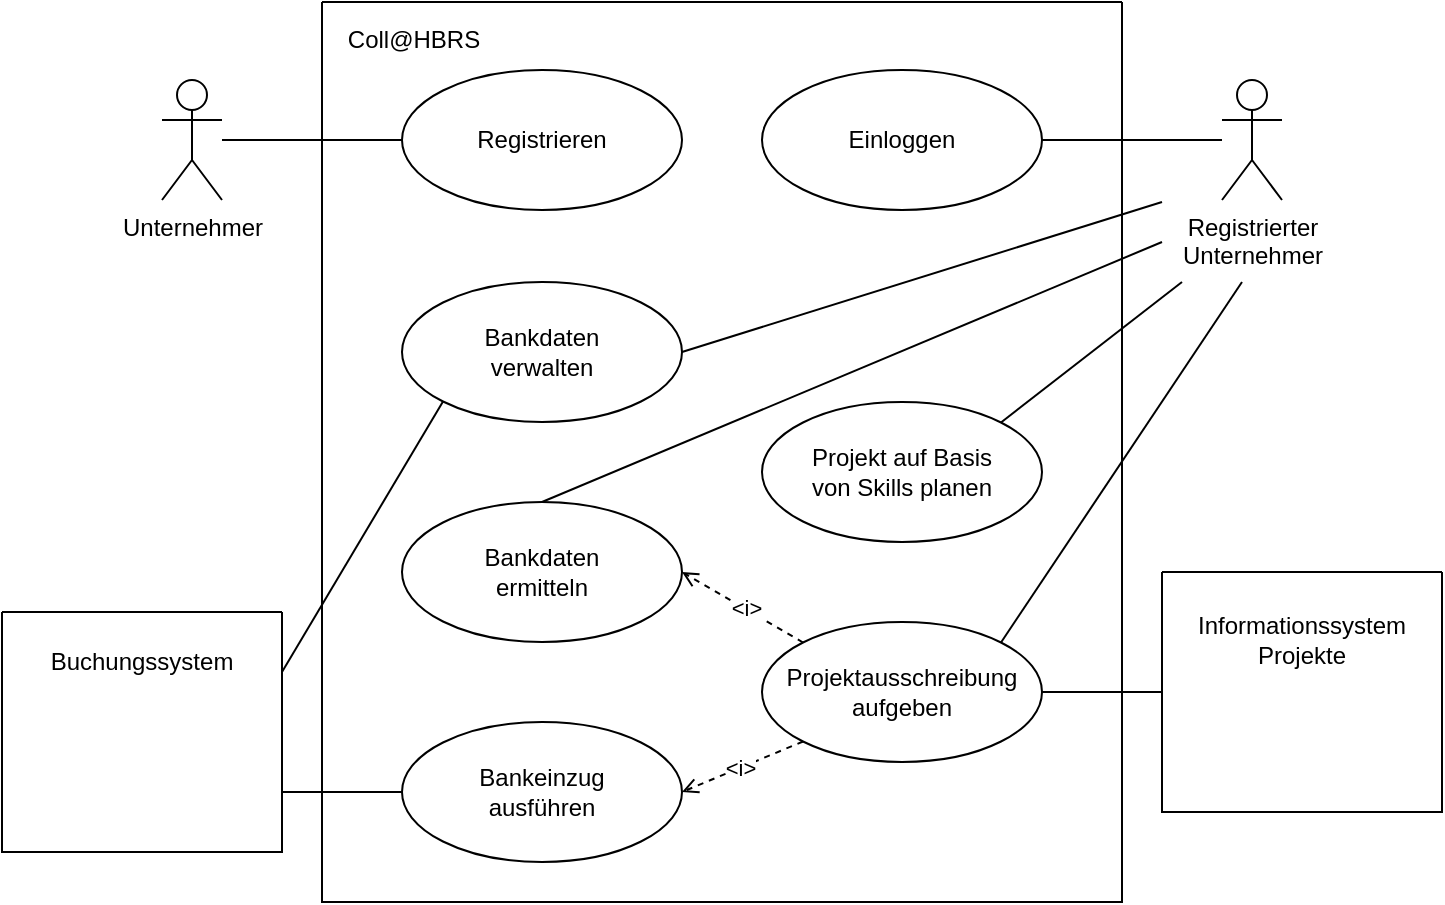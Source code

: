 <mxfile version="22.1.5" type="github">
  <diagram name="Seite-1" id="0DVrrCH61ZPT9TPxcILy">
    <mxGraphModel dx="722" dy="415" grid="1" gridSize="10" guides="1" tooltips="1" connect="1" arrows="1" fold="1" page="1" pageScale="1" pageWidth="1169" pageHeight="827" math="0" shadow="0">
      <root>
        <mxCell id="0" />
        <mxCell id="1" parent="0" />
        <mxCell id="xju300cJYV8iOVyrhgCJ-3" value="" style="swimlane;startSize=0;" parent="1" vertex="1">
          <mxGeometry x="200" y="80" width="400" height="450" as="geometry" />
        </mxCell>
        <mxCell id="xju300cJYV8iOVyrhgCJ-40" value="Coll@HBRS" style="text;html=1;strokeColor=none;fillColor=none;align=center;verticalAlign=middle;whiteSpace=wrap;rounded=0;" parent="xju300cJYV8iOVyrhgCJ-3" vertex="1">
          <mxGeometry x="16" y="4" width="60" height="30" as="geometry" />
        </mxCell>
        <mxCell id="xju300cJYV8iOVyrhgCJ-19" style="rounded=0;orthogonalLoop=1;jettySize=auto;html=1;entryX=0;entryY=0.5;entryDx=0;entryDy=0;endArrow=none;endFill=0;" parent="xju300cJYV8iOVyrhgCJ-3" source="xju300cJYV8iOVyrhgCJ-1" target="xju300cJYV8iOVyrhgCJ-4" edge="1">
          <mxGeometry relative="1" as="geometry" />
        </mxCell>
        <mxCell id="xju300cJYV8iOVyrhgCJ-1" value="Unternehmer" style="shape=umlActor;verticalLabelPosition=bottom;verticalAlign=top;html=1;" parent="xju300cJYV8iOVyrhgCJ-3" vertex="1">
          <mxGeometry x="-80" y="39" width="30" height="60" as="geometry" />
        </mxCell>
        <mxCell id="xju300cJYV8iOVyrhgCJ-4" value="Registrieren" style="ellipse;whiteSpace=wrap;html=1;" parent="xju300cJYV8iOVyrhgCJ-3" vertex="1">
          <mxGeometry x="40" y="34" width="140" height="70" as="geometry" />
        </mxCell>
        <mxCell id="xju300cJYV8iOVyrhgCJ-5" value="Einloggen" style="ellipse;whiteSpace=wrap;html=1;" parent="xju300cJYV8iOVyrhgCJ-3" vertex="1">
          <mxGeometry x="220" y="34" width="140" height="70" as="geometry" />
        </mxCell>
        <mxCell id="xju300cJYV8iOVyrhgCJ-7" value="Bankeinzug&lt;br&gt;ausführen" style="ellipse;whiteSpace=wrap;html=1;" parent="xju300cJYV8iOVyrhgCJ-3" vertex="1">
          <mxGeometry x="40" y="360" width="140" height="70" as="geometry" />
        </mxCell>
        <mxCell id="xju300cJYV8iOVyrhgCJ-8" value="Projekt auf Basis&lt;br&gt;von Skills planen" style="ellipse;whiteSpace=wrap;html=1;" parent="xju300cJYV8iOVyrhgCJ-3" vertex="1">
          <mxGeometry x="220" y="200" width="140" height="70" as="geometry" />
        </mxCell>
        <mxCell id="xju300cJYV8iOVyrhgCJ-15" style="rounded=0;orthogonalLoop=1;jettySize=auto;html=1;exitX=0;exitY=1;exitDx=0;exitDy=0;entryX=1;entryY=0.5;entryDx=0;entryDy=0;dashed=1;endArrow=open;endFill=0;" parent="xju300cJYV8iOVyrhgCJ-3" source="xju300cJYV8iOVyrhgCJ-6" target="xju300cJYV8iOVyrhgCJ-7" edge="1">
          <mxGeometry relative="1" as="geometry" />
        </mxCell>
        <mxCell id="xju300cJYV8iOVyrhgCJ-18" value="&amp;lt;i&amp;gt;" style="edgeLabel;html=1;align=center;verticalAlign=middle;resizable=0;points=[];" parent="xju300cJYV8iOVyrhgCJ-15" vertex="1" connectable="0">
          <mxGeometry x="0.015" relative="1" as="geometry">
            <mxPoint x="-1" as="offset" />
          </mxGeometry>
        </mxCell>
        <mxCell id="xju300cJYV8iOVyrhgCJ-9" value="Bankdaten&lt;br&gt;ermitteln" style="ellipse;whiteSpace=wrap;html=1;" parent="xju300cJYV8iOVyrhgCJ-3" vertex="1">
          <mxGeometry x="40" y="250" width="140" height="70" as="geometry" />
        </mxCell>
        <mxCell id="xju300cJYV8iOVyrhgCJ-13" style="orthogonalLoop=1;jettySize=auto;html=1;exitX=0;exitY=0;exitDx=0;exitDy=0;rounded=0;strokeColor=default;dashed=1;entryX=1;entryY=0.5;entryDx=0;entryDy=0;endArrow=open;endFill=0;" parent="xju300cJYV8iOVyrhgCJ-3" source="xju300cJYV8iOVyrhgCJ-6" target="xju300cJYV8iOVyrhgCJ-9" edge="1">
          <mxGeometry relative="1" as="geometry" />
        </mxCell>
        <mxCell id="xju300cJYV8iOVyrhgCJ-16" value="&amp;lt;i&amp;gt;" style="edgeLabel;html=1;align=center;verticalAlign=middle;resizable=0;points=[];" parent="xju300cJYV8iOVyrhgCJ-13" vertex="1" connectable="0">
          <mxGeometry x="-0.037" y="-1" relative="1" as="geometry">
            <mxPoint as="offset" />
          </mxGeometry>
        </mxCell>
        <mxCell id="xju300cJYV8iOVyrhgCJ-6" value="Projektausschreibung&lt;br&gt;aufgeben" style="ellipse;whiteSpace=wrap;html=1;" parent="xju300cJYV8iOVyrhgCJ-3" vertex="1">
          <mxGeometry x="220" y="310" width="140" height="70" as="geometry" />
        </mxCell>
        <mxCell id="xju300cJYV8iOVyrhgCJ-21" style="rounded=0;orthogonalLoop=1;jettySize=auto;html=1;endArrow=none;endFill=0;" parent="xju300cJYV8iOVyrhgCJ-3" source="xju300cJYV8iOVyrhgCJ-10" target="xju300cJYV8iOVyrhgCJ-5" edge="1">
          <mxGeometry relative="1" as="geometry" />
        </mxCell>
        <mxCell id="xju300cJYV8iOVyrhgCJ-10" value="Registrierter&lt;br&gt;Unternehmer" style="shape=umlActor;verticalLabelPosition=bottom;verticalAlign=top;html=1;" parent="xju300cJYV8iOVyrhgCJ-3" vertex="1">
          <mxGeometry x="450" y="39" width="30" height="60" as="geometry" />
        </mxCell>
        <mxCell id="xju300cJYV8iOVyrhgCJ-22" style="rounded=0;orthogonalLoop=1;jettySize=auto;html=1;endArrow=none;endFill=0;entryX=1;entryY=0;entryDx=0;entryDy=0;" parent="xju300cJYV8iOVyrhgCJ-3" target="xju300cJYV8iOVyrhgCJ-8" edge="1">
          <mxGeometry relative="1" as="geometry">
            <mxPoint x="430" y="140" as="sourcePoint" />
            <mxPoint x="354.497" y="203.251" as="targetPoint" />
          </mxGeometry>
        </mxCell>
        <mxCell id="xju300cJYV8iOVyrhgCJ-23" style="rounded=0;orthogonalLoop=1;jettySize=auto;html=1;endArrow=none;endFill=0;entryX=1;entryY=0;entryDx=0;entryDy=0;" parent="xju300cJYV8iOVyrhgCJ-3" target="xju300cJYV8iOVyrhgCJ-6" edge="1">
          <mxGeometry relative="1" as="geometry">
            <mxPoint x="460" y="140" as="sourcePoint" />
            <mxPoint x="340" y="270" as="targetPoint" />
          </mxGeometry>
        </mxCell>
        <mxCell id="xju300cJYV8iOVyrhgCJ-24" value="" style="swimlane;startSize=0;" parent="xju300cJYV8iOVyrhgCJ-3" vertex="1">
          <mxGeometry x="420" y="285" width="140" height="120" as="geometry" />
        </mxCell>
        <mxCell id="xju300cJYV8iOVyrhgCJ-36" value="Informationssystem Projekte" style="text;html=1;strokeColor=none;fillColor=none;align=center;verticalAlign=middle;whiteSpace=wrap;rounded=0;" parent="xju300cJYV8iOVyrhgCJ-24" vertex="1">
          <mxGeometry x="40" y="19" width="60" height="30" as="geometry" />
        </mxCell>
        <mxCell id="xju300cJYV8iOVyrhgCJ-35" value="" style="swimlane;startSize=0;" parent="xju300cJYV8iOVyrhgCJ-3" vertex="1">
          <mxGeometry x="-160" y="305" width="140" height="120" as="geometry" />
        </mxCell>
        <mxCell id="xju300cJYV8iOVyrhgCJ-37" value="Buchungssystem" style="text;html=1;strokeColor=none;fillColor=none;align=center;verticalAlign=middle;whiteSpace=wrap;rounded=0;" parent="xju300cJYV8iOVyrhgCJ-35" vertex="1">
          <mxGeometry x="40" y="10" width="60" height="30" as="geometry" />
        </mxCell>
        <mxCell id="xju300cJYV8iOVyrhgCJ-38" style="rounded=0;orthogonalLoop=1;jettySize=auto;html=1;exitX=0;exitY=0.5;exitDx=0;exitDy=0;entryX=1;entryY=0.75;entryDx=0;entryDy=0;endArrow=none;endFill=0;" parent="xju300cJYV8iOVyrhgCJ-3" source="xju300cJYV8iOVyrhgCJ-7" target="xju300cJYV8iOVyrhgCJ-35" edge="1">
          <mxGeometry relative="1" as="geometry" />
        </mxCell>
        <mxCell id="xju300cJYV8iOVyrhgCJ-44" style="rounded=0;orthogonalLoop=1;jettySize=auto;html=1;exitX=1;exitY=0.5;exitDx=0;exitDy=0;entryX=0;entryY=0.5;entryDx=0;entryDy=0;endArrow=none;endFill=0;" parent="xju300cJYV8iOVyrhgCJ-3" source="xju300cJYV8iOVyrhgCJ-6" target="xju300cJYV8iOVyrhgCJ-24" edge="1">
          <mxGeometry relative="1" as="geometry" />
        </mxCell>
        <mxCell id="Qi5W4oSuKtjSDgMZflnW-5" style="rounded=0;orthogonalLoop=1;jettySize=auto;html=1;exitX=0;exitY=1;exitDx=0;exitDy=0;entryX=1;entryY=0.25;entryDx=0;entryDy=0;endArrow=none;endFill=0;" edge="1" parent="xju300cJYV8iOVyrhgCJ-3" source="Qi5W4oSuKtjSDgMZflnW-1" target="xju300cJYV8iOVyrhgCJ-35">
          <mxGeometry relative="1" as="geometry" />
        </mxCell>
        <mxCell id="Qi5W4oSuKtjSDgMZflnW-1" value="Bankdaten&lt;br&gt;verwalten" style="ellipse;whiteSpace=wrap;html=1;" vertex="1" parent="xju300cJYV8iOVyrhgCJ-3">
          <mxGeometry x="40" y="140" width="140" height="70" as="geometry" />
        </mxCell>
        <mxCell id="Qi5W4oSuKtjSDgMZflnW-2" style="rounded=0;orthogonalLoop=1;jettySize=auto;html=1;endArrow=none;endFill=0;entryX=1;entryY=0.5;entryDx=0;entryDy=0;" edge="1" parent="xju300cJYV8iOVyrhgCJ-3" target="Qi5W4oSuKtjSDgMZflnW-1">
          <mxGeometry relative="1" as="geometry">
            <mxPoint x="420" y="100" as="sourcePoint" />
            <mxPoint x="350" y="220" as="targetPoint" />
          </mxGeometry>
        </mxCell>
        <mxCell id="Qi5W4oSuKtjSDgMZflnW-4" style="rounded=0;orthogonalLoop=1;jettySize=auto;html=1;endArrow=none;endFill=0;entryX=0.5;entryY=0;entryDx=0;entryDy=0;" edge="1" parent="xju300cJYV8iOVyrhgCJ-3" target="xju300cJYV8iOVyrhgCJ-9">
          <mxGeometry relative="1" as="geometry">
            <mxPoint x="420" y="120" as="sourcePoint" />
            <mxPoint x="350" y="220" as="targetPoint" />
          </mxGeometry>
        </mxCell>
      </root>
    </mxGraphModel>
  </diagram>
</mxfile>
